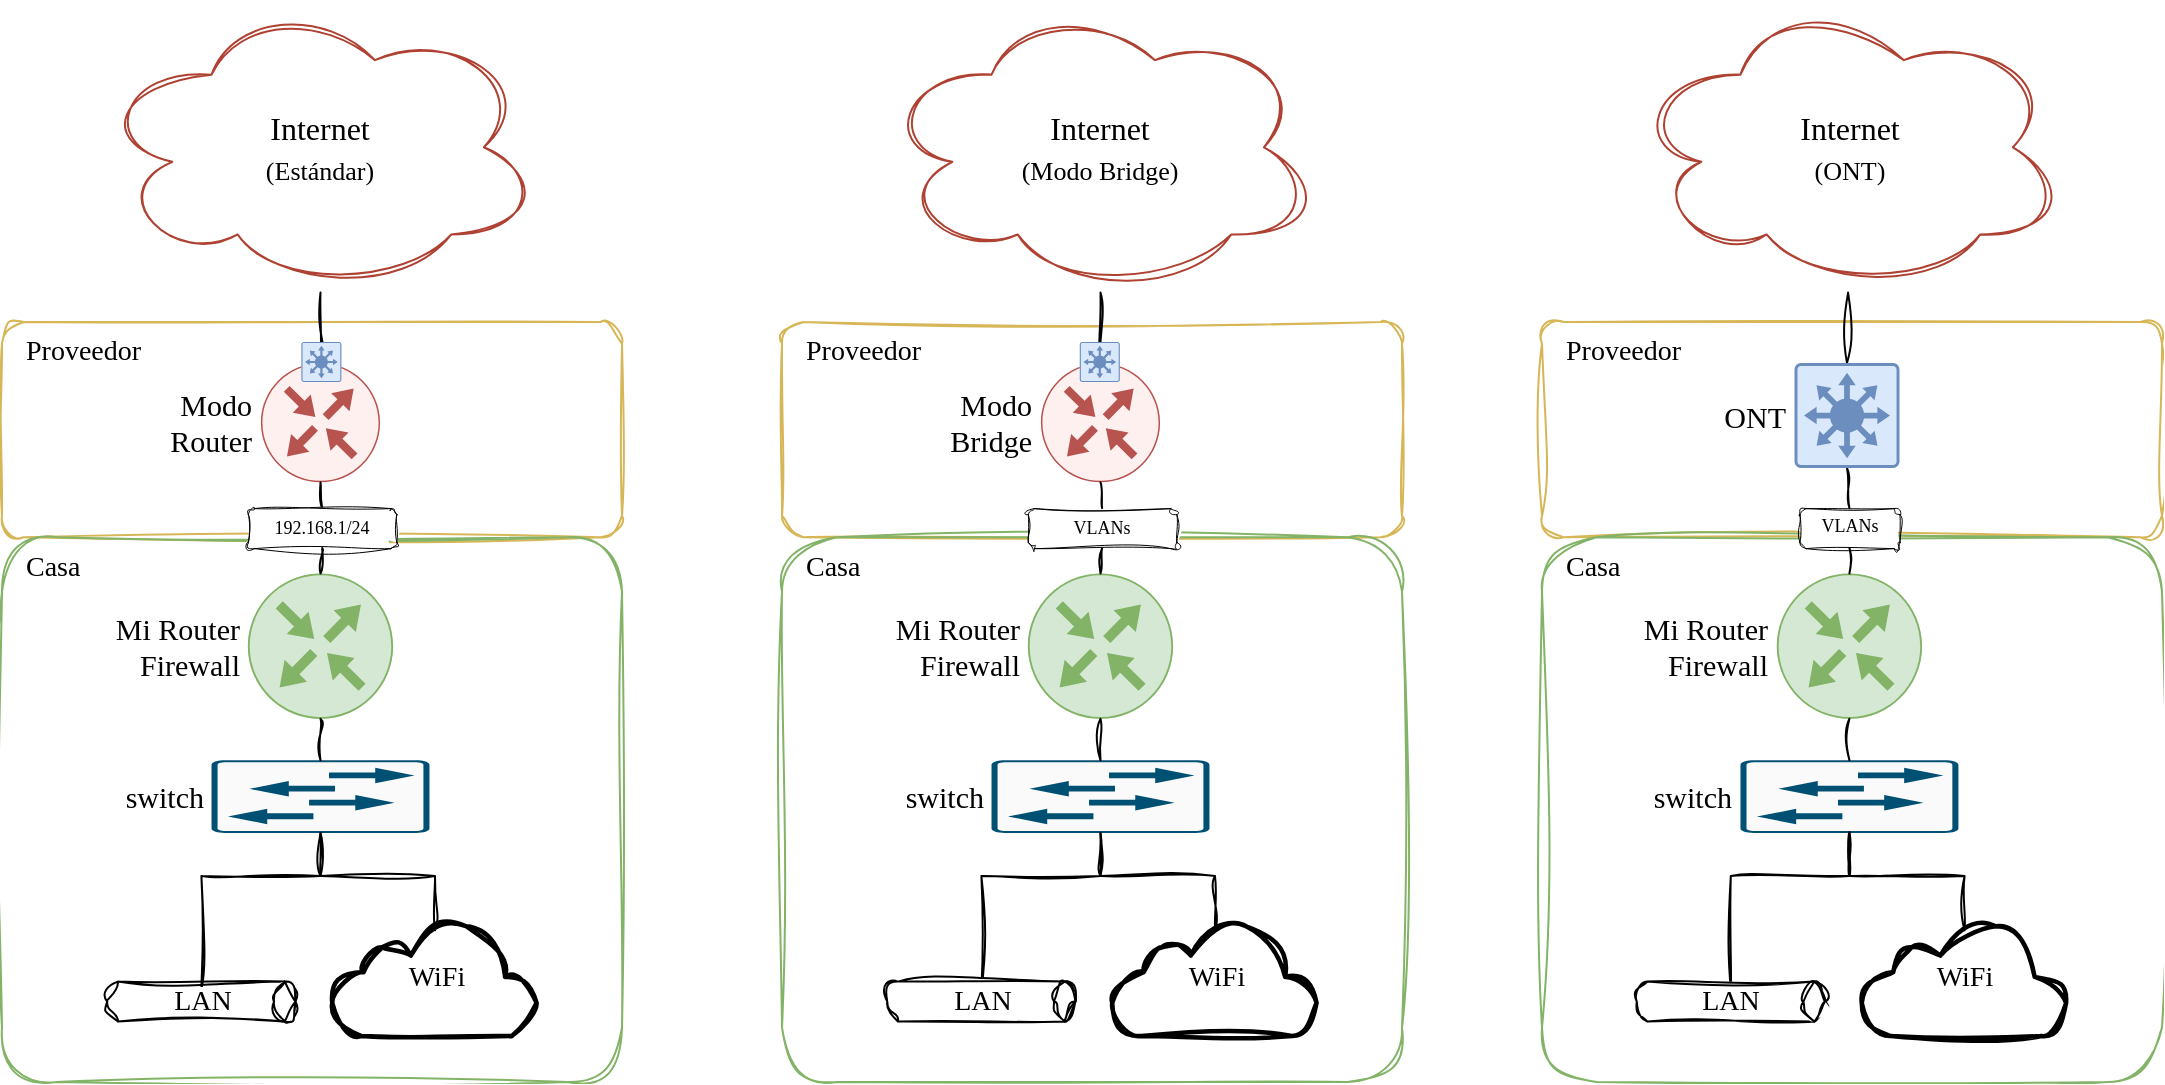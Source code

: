 <mxfile version="21.2.1" type="device">
  <diagram name="Page-1" id="sTeGwQV9_m6BofXgbJ5z">
    <mxGraphModel dx="236" dy="187" grid="1" gridSize="10" guides="1" tooltips="1" connect="1" arrows="1" fold="1" page="1" pageScale="1" pageWidth="1169" pageHeight="1654" math="0" shadow="0">
      <root>
        <mxCell id="0" />
        <mxCell id="1" parent="0" />
        <mxCell id="AoqqqO6MroJ7AJcKUCXX-13" value="&lt;font data-font-src=&quot;https://fonts.googleapis.com/css?family=Rock+Salt&quot; style=&quot;font-size: 14px;&quot;&gt;Proveedor&lt;/font&gt;" style="rounded=1;whiteSpace=wrap;html=1;align=left;spacingLeft=12;spacingTop=2;spacing=0;fontSize=14;fillColor=none;strokeColor=#d6b656;gradientColor=none;verticalAlign=top;arcSize=10;fontFamily=Verdana;strokeWidth=1;sketch=1;curveFitting=1;jiggle=2;shadow=0;glass=0;fillStyle=auto;" parent="1" vertex="1">
          <mxGeometry x="40" y="250" width="310" height="107.59" as="geometry" />
        </mxCell>
        <mxCell id="AoqqqO6MroJ7AJcKUCXX-15" value="Casa" style="rounded=1;whiteSpace=wrap;html=1;align=left;spacingLeft=12;spacingTop=2;spacing=0;fontSize=14;fillColor=none;strokeColor=#82b366;gradientColor=none;verticalAlign=top;arcSize=10;strokeWidth=1;sketch=1;curveFitting=1;jiggle=2;fontFamily=Verdana;shadow=0;glass=0;fillStyle=auto;" parent="1" vertex="1">
          <mxGeometry x="40" y="357.59" width="310" height="272.41" as="geometry" />
        </mxCell>
        <mxCell id="AoqqqO6MroJ7AJcKUCXX-1" value="Internet&lt;br&gt;&lt;font style=&quot;font-size: 13px;&quot;&gt;(Estándar)&lt;/font&gt;" style="ellipse;shape=cloud;whiteSpace=wrap;html=1;fillColor=none;strokeColor=#ae4132;fontSize=16;sketch=1;curveFitting=1;jiggle=2;fontFamily=Verdana;" parent="1" vertex="1">
          <mxGeometry x="90.285" y="90" width="217.928" height="145.285" as="geometry" />
        </mxCell>
        <mxCell id="AoqqqO6MroJ7AJcKUCXX-10" value="" style="rounded=0;orthogonalLoop=1;jettySize=auto;html=1;startArrow=none;startFill=0;startSize=3;endSize=3;endArrow=none;endFill=0;sketch=1;curveFitting=1;jiggle=2;fontFamily=Verdana;" parent="1" source="AoqqqO6MroJ7AJcKUCXX-3" target="AoqqqO6MroJ7AJcKUCXX-1" edge="1">
          <mxGeometry relative="1" as="geometry" />
        </mxCell>
        <mxCell id="AoqqqO6MroJ7AJcKUCXX-3" value="&lt;font style=&quot;font-size: 15px;&quot;&gt;Modo &lt;br&gt;Router&lt;/font&gt;" style="points=[[0.5,0,0],[1,0.5,0],[0.5,1,0],[0,0.5,0],[0.145,0.145,0],[0.856,0.145,0],[0.855,0.856,0],[0.145,0.855,0]];verticalLabelPosition=middle;html=1;verticalAlign=middle;aspect=fixed;align=right;pointerEvents=1;shape=mxgraph.cisco19.rect;prIcon=router;fillColor=#fff0f0;strokeColor=#b85450;fontSize=15;labelPosition=left;spacing=5;sketchStyle=rough;fillStyle=auto;movable=1;resizable=1;rotatable=1;deletable=1;editable=1;locked=0;connectable=1;comic=0;fontFamily=Verdana;" parent="1" vertex="1">
          <mxGeometry x="169.46" y="270.54" width="59.58" height="59.58" as="geometry" />
        </mxCell>
        <mxCell id="AoqqqO6MroJ7AJcKUCXX-11" value="Mi Router&lt;br&gt;Firewall" style="points=[[0.5,0,0],[1,0.5,0],[0.5,1,0],[0,0.5,0],[0.145,0.145,0],[0.856,0.145,0],[0.855,0.856,0],[0.145,0.855,0]];verticalLabelPosition=middle;html=1;verticalAlign=middle;aspect=fixed;align=right;pointerEvents=1;shape=mxgraph.cisco19.rect;prIcon=router;fillColor=#d5e8d4;strokeColor=#82b366;fontSize=15;fontFamily=Verdana;spacing=5;labelPosition=left;" parent="1" vertex="1">
          <mxGeometry x="162.928" y="375.752" width="72.642" height="72.642" as="geometry" />
        </mxCell>
        <mxCell id="AoqqqO6MroJ7AJcKUCXX-16" value="&lt;font style=&quot;font-size: 15px;&quot;&gt;switch&lt;/font&gt;" style="points=[[0.015,0.015,0],[0.985,0.015,0],[0.985,0.985,0],[0.015,0.985,0],[0.25,0,0],[0.5,0,0],[0.75,0,0],[1,0.25,0],[1,0.5,0],[1,0.75,0],[0.75,1,0],[0.5,1,0],[0.25,1,0],[0,0.75,0],[0,0.5,0],[0,0.25,0]];verticalLabelPosition=middle;html=1;verticalAlign=middle;align=right;pointerEvents=1;shape=mxgraph.cisco19.rect;prIcon=l2_switch;fillColor=#FAFAFA;strokeColor=#005073;horizontal=1;fontFamily=Verdana;labelPosition=left;fontSize=15;spacing=5;" parent="1" vertex="1">
          <mxGeometry x="144.767" y="469.147" width="108.964" height="36.321" as="geometry" />
        </mxCell>
        <mxCell id="AoqqqO6MroJ7AJcKUCXX-17" value="" style="rounded=0;orthogonalLoop=1;jettySize=auto;html=1;entryX=0.5;entryY=0;entryDx=0;entryDy=0;entryPerimeter=0;startArrow=none;startFill=0;exitX=0.5;exitY=1;exitDx=0;exitDy=0;exitPerimeter=0;endSize=3;startSize=3;endArrow=none;endFill=0;sketch=1;curveFitting=1;jiggle=2;fontFamily=Verdana;" parent="1" source="AoqqqO6MroJ7AJcKUCXX-11" target="AoqqqO6MroJ7AJcKUCXX-16" edge="1">
          <mxGeometry relative="1" as="geometry">
            <mxPoint x="217.41" y="348.511" as="sourcePoint" />
            <mxPoint x="217.41" y="412.073" as="targetPoint" />
          </mxGeometry>
        </mxCell>
        <mxCell id="AoqqqO6MroJ7AJcKUCXX-26" style="edgeStyle=orthogonalEdgeStyle;rounded=0;orthogonalLoop=1;jettySize=auto;html=1;entryX=0.5;entryY=1;entryDx=0;entryDy=0;entryPerimeter=0;exitX=0.5;exitY=0;exitDx=0;exitDy=0;exitPerimeter=0;endArrow=none;endFill=0;sketch=1;curveFitting=1;jiggle=2;fontFamily=Verdana;" parent="1" source="AoqqqO6MroJ7AJcKUCXX-25" target="AoqqqO6MroJ7AJcKUCXX-16" edge="1">
          <mxGeometry relative="1" as="geometry">
            <Array as="points">
              <mxPoint x="140" y="527" />
              <mxPoint x="199" y="527" />
            </Array>
          </mxGeometry>
        </mxCell>
        <mxCell id="AoqqqO6MroJ7AJcKUCXX-25" value="&lt;font color=&quot;#000000&quot; style=&quot;font-size: 14px;&quot;&gt;LAN&lt;/font&gt;" style="html=1;outlineConnect=0;gradientDirection=north;strokeWidth=1;shape=mxgraph.networks.bus;gradientColor=none;gradientDirection=north;perimeter=backbonePerimeter;backboneSize=20;points=[[0.5,0,0,0,0]];fontSize=14;sketch=1;curveFitting=1;jiggle=2;fontFamily=Verdana;" parent="1" vertex="1">
          <mxGeometry x="90" y="584.04" width="99.36" height="11.49" as="geometry" />
        </mxCell>
        <mxCell id="AoqqqO6MroJ7AJcKUCXX-27" value="&lt;font color=&quot;#000000&quot; style=&quot;font-size: 14px;&quot;&gt;WiFi&lt;/font&gt;" style="html=1;outlineConnect=0;gradientDirection=north;strokeWidth=1;shape=mxgraph.networks.cloud;fontSize=14;sketch=1;curveFitting=1;jiggle=2;fontFamily=Verdana;" parent="1" vertex="1">
          <mxGeometry x="204.804" y="549.574" width="103.405" height="57.447" as="geometry" />
        </mxCell>
        <mxCell id="AoqqqO6MroJ7AJcKUCXX-28" style="edgeStyle=orthogonalEdgeStyle;rounded=0;orthogonalLoop=1;jettySize=auto;html=1;entryX=0.5;entryY=1;entryDx=0;entryDy=0;entryPerimeter=0;exitX=0.5;exitY=0.08;exitDx=0;exitDy=0;exitPerimeter=0;endArrow=none;endFill=0;sketch=1;curveFitting=1;jiggle=2;fontFamily=Verdana;" parent="1" source="AoqqqO6MroJ7AJcKUCXX-27" target="AoqqqO6MroJ7AJcKUCXX-16" edge="1">
          <mxGeometry relative="1" as="geometry">
            <mxPoint x="77.128" y="595.532" as="sourcePoint" />
            <mxPoint x="210.406" y="517.404" as="targetPoint" />
            <Array as="points">
              <mxPoint x="257" y="527" />
              <mxPoint x="199" y="527" />
            </Array>
          </mxGeometry>
        </mxCell>
        <mxCell id="AoqqqO6MroJ7AJcKUCXX-29" value="&lt;font style=&quot;font-size: 14px;&quot;&gt;Proveedor&lt;/font&gt;" style="rounded=1;whiteSpace=wrap;html=1;align=left;spacingLeft=12;spacingTop=2;spacing=0;fontSize=14;fillColor=none;strokeColor=#d6b656;verticalAlign=top;arcSize=10;fontFamily=Verdana;strokeWidth=1;sketch=1;curveFitting=1;jiggle=2;shadow=0;glass=0;fillStyle=auto;" parent="1" vertex="1">
          <mxGeometry x="810" y="250" width="310" height="107.59" as="geometry" />
        </mxCell>
        <mxCell id="AoqqqO6MroJ7AJcKUCXX-30" value="Casa" style="rounded=1;whiteSpace=wrap;html=1;align=left;spacingLeft=12;spacingTop=2;spacing=0;fontSize=14;fillColor=none;strokeColor=#82b366;verticalAlign=top;arcSize=10;strokeWidth=1;fontFamily=Verdana;sketch=1;curveFitting=1;jiggle=2;shadow=0;glass=0;fillStyle=auto;" parent="1" vertex="1">
          <mxGeometry x="810" y="357.59" width="310" height="272.41" as="geometry" />
        </mxCell>
        <mxCell id="AoqqqO6MroJ7AJcKUCXX-31" value="Internet&lt;br&gt;&lt;font style=&quot;font-size: 13px;&quot;&gt;(ONT)&lt;/font&gt;" style="ellipse;shape=cloud;whiteSpace=wrap;html=1;fillColor=none;strokeColor=#ae4132;fontSize=16;sketch=1;curveFitting=1;jiggle=2;fontFamily=Verdana;" parent="1" vertex="1">
          <mxGeometry x="854.757" y="90" width="217.928" height="145.285" as="geometry" />
        </mxCell>
        <mxCell id="AoqqqO6MroJ7AJcKUCXX-32" value="" style="rounded=0;orthogonalLoop=1;jettySize=auto;html=1;startArrow=none;startFill=0;startSize=3;endSize=3;endArrow=none;endFill=0;exitX=0.5;exitY=0;exitDx=0;exitDy=0;exitPerimeter=0;sketch=1;curveFitting=1;jiggle=2;fontFamily=Verdana;" parent="1" source="AoqqqO6MroJ7AJcKUCXX-42" target="AoqqqO6MroJ7AJcKUCXX-31" edge="1">
          <mxGeometry relative="1" as="geometry">
            <mxPoint x="963.721" y="270.42" as="sourcePoint" />
          </mxGeometry>
        </mxCell>
        <mxCell id="AoqqqO6MroJ7AJcKUCXX-34" value="Mi Router&lt;br&gt;Firewall" style="points=[[0.5,0,0],[1,0.5,0],[0.5,1,0],[0,0.5,0],[0.145,0.145,0],[0.856,0.145,0],[0.855,0.856,0],[0.145,0.855,0]];verticalLabelPosition=middle;html=1;verticalAlign=middle;aspect=fixed;align=right;pointerEvents=1;shape=mxgraph.cisco19.rect;prIcon=router;fillColor=#d5e8d4;strokeColor=#82b366;fontSize=15;fontFamily=Verdana;spacing=5;labelPosition=left;" parent="1" vertex="1">
          <mxGeometry x="927.399" y="375.752" width="72.642" height="72.642" as="geometry" />
        </mxCell>
        <mxCell id="AoqqqO6MroJ7AJcKUCXX-35" value="" style="rounded=0;orthogonalLoop=1;jettySize=auto;html=1;entryX=0.5;entryY=0;entryDx=0;entryDy=0;startArrow=none;startFill=0;startSize=3;endSize=3;endArrow=none;endFill=0;exitX=0.5;exitY=1;exitDx=0;exitDy=0;exitPerimeter=0;sketch=1;curveFitting=1;jiggle=2;fontFamily=Verdana;" parent="1" source="AoqqqO6MroJ7AJcKUCXX-42" target="zQq72EcLpgGWPdyKzjPa-2" edge="1">
          <mxGeometry relative="1" as="geometry">
            <mxPoint x="963.721" y="343.062" as="sourcePoint" />
            <mxPoint x="963.73" y="357.591" as="targetPoint" />
          </mxGeometry>
        </mxCell>
        <mxCell id="AoqqqO6MroJ7AJcKUCXX-36" value="&lt;font style=&quot;font-size: 15px;&quot;&gt;switch&lt;/font&gt;" style="points=[[0.015,0.015,0],[0.985,0.015,0],[0.985,0.985,0],[0.015,0.985,0],[0.25,0,0],[0.5,0,0],[0.75,0,0],[1,0.25,0],[1,0.5,0],[1,0.75,0],[0.75,1,0],[0.5,1,0],[0.25,1,0],[0,0.75,0],[0,0.5,0],[0,0.25,0]];verticalLabelPosition=middle;html=1;verticalAlign=middle;align=right;pointerEvents=1;shape=mxgraph.cisco19.rect;prIcon=l2_switch;fillColor=#FAFAFA;strokeColor=#005073;horizontal=1;fontFamily=Verdana;labelPosition=left;fontSize=15;spacing=5;" parent="1" vertex="1">
          <mxGeometry x="909.239" y="469.147" width="108.964" height="36.321" as="geometry" />
        </mxCell>
        <mxCell id="AoqqqO6MroJ7AJcKUCXX-37" value="" style="rounded=0;orthogonalLoop=1;jettySize=auto;html=1;entryX=0.5;entryY=0;entryDx=0;entryDy=0;entryPerimeter=0;startArrow=none;startFill=0;exitX=0.5;exitY=1;exitDx=0;exitDy=0;exitPerimeter=0;endSize=3;startSize=3;endArrow=none;endFill=0;sketch=1;curveFitting=1;jiggle=2;fontFamily=Verdana;" parent="1" source="AoqqqO6MroJ7AJcKUCXX-34" target="AoqqqO6MroJ7AJcKUCXX-36" edge="1">
          <mxGeometry relative="1" as="geometry">
            <mxPoint x="981.881" y="348.511" as="sourcePoint" />
            <mxPoint x="981.881" y="412.073" as="targetPoint" />
          </mxGeometry>
        </mxCell>
        <mxCell id="AoqqqO6MroJ7AJcKUCXX-42" value="&lt;span style=&quot;font-weight: normal;&quot;&gt;ONT&lt;/span&gt;" style="points=[[0.015,0.015,0],[0.985,0.015,0],[0.985,0.985,0],[0.015,0.985,0],[0.25,0,0],[0.5,0,0],[0.75,0,0],[1,0.25,0],[1,0.5,0],[1,0.75,0],[0.75,1,0],[0.5,1,0],[0.25,1,0],[0,0.75,0],[0,0.5,0],[0,0.25,0]];verticalLabelPosition=middle;html=1;verticalAlign=middle;aspect=fixed;align=right;pointerEvents=1;shape=mxgraph.cisco19.rect;prIcon=l3_switch;fillColor=#dae8fc;strokeColor=#6c8ebf;labelPosition=left;spacing=5;fontFamily=Verdana;fontStyle=1;fontSize=15;shadow=0;" parent="1" vertex="1">
          <mxGeometry x="936.28" y="270.54" width="52.44" height="52.44" as="geometry" />
        </mxCell>
        <mxCell id="zQq72EcLpgGWPdyKzjPa-2" value="&lt;div style=&quot;border-color: var(--border-color); font-size: 9px; line-height: 0%;&quot;&gt;&lt;font style=&quot;font-size: 9px;&quot; data-font-src=&quot;https://fonts.googleapis.com/css?family=Shadows+Into+Light&quot;&gt;&lt;span style=&quot;border-color: var(--border-color); background-color: rgb(255, 255, 255);&quot;&gt;VLANs &lt;/span&gt;&lt;/font&gt;&lt;/div&gt;&lt;div style=&quot;border-color: var(--border-color); font-size: 9px; line-height: 0%;&quot;&gt;&lt;br&gt;&lt;/div&gt;" style="rounded=1;whiteSpace=wrap;html=1;fontSize=10;sketch=1;curveFitting=1;jiggle=2;strokeWidth=0.5;shadow=0;fillStyle=auto;fillColor=#FFFFFF;fontFamily=Verdana;" parent="1" vertex="1">
          <mxGeometry x="938.72" y="343.06" width="50" height="20" as="geometry" />
        </mxCell>
        <mxCell id="zQq72EcLpgGWPdyKzjPa-5" value="" style="rounded=0;orthogonalLoop=1;jettySize=auto;html=1;entryX=0.5;entryY=0;entryDx=0;entryDy=0;entryPerimeter=0;startArrow=none;startFill=0;startSize=3;endSize=3;endArrow=none;endFill=0;exitX=0.5;exitY=1;exitDx=0;exitDy=0;sketch=1;curveFitting=1;jiggle=2;fontFamily=Verdana;" parent="1" source="zQq72EcLpgGWPdyKzjPa-2" target="AoqqqO6MroJ7AJcKUCXX-34" edge="1">
          <mxGeometry relative="1" as="geometry">
            <mxPoint x="974" y="341" as="sourcePoint" />
            <mxPoint x="974" y="386" as="targetPoint" />
          </mxGeometry>
        </mxCell>
        <mxCell id="zQq72EcLpgGWPdyKzjPa-6" value="" style="rounded=0;orthogonalLoop=1;jettySize=auto;html=1;entryX=0.5;entryY=0;entryDx=0;entryDy=0;startArrow=none;startFill=0;startSize=3;endSize=3;endArrow=none;endFill=0;exitX=0.5;exitY=1;exitDx=0;exitDy=0;exitPerimeter=0;sketch=1;curveFitting=1;jiggle=2;fontFamily=Verdana;" parent="1" source="AoqqqO6MroJ7AJcKUCXX-3" target="zQq72EcLpgGWPdyKzjPa-7" edge="1">
          <mxGeometry relative="1" as="geometry">
            <mxPoint x="213.5" y="330.12" as="sourcePoint" />
            <mxPoint x="199.26" y="356.711" as="targetPoint" />
          </mxGeometry>
        </mxCell>
        <mxCell id="zQq72EcLpgGWPdyKzjPa-7" value="&lt;div style=&quot;border-color: var(--border-color); font-size: 9px; line-height: 84%;&quot;&gt;&lt;font&gt;192.168.1/24&lt;/font&gt;&lt;/div&gt;" style="rounded=1;whiteSpace=wrap;html=1;fontSize=10;sketch=1;curveFitting=1;jiggle=2;strokeWidth=0.5;shadow=0;fillStyle=auto;fillColor=#FFFFFF;fontFamily=Verdana;" parent="1" vertex="1">
          <mxGeometry x="162.93" y="343.06" width="74.25" height="20" as="geometry" />
        </mxCell>
        <mxCell id="zQq72EcLpgGWPdyKzjPa-8" value="" style="rounded=0;orthogonalLoop=1;jettySize=auto;html=1;entryX=0.5;entryY=0;entryDx=0;entryDy=0;entryPerimeter=0;startArrow=none;startFill=0;startSize=3;endSize=3;endArrow=none;endFill=0;exitX=0.5;exitY=1;exitDx=0;exitDy=0;sketch=1;curveFitting=1;jiggle=2;fontFamily=Verdana;" parent="1" source="zQq72EcLpgGWPdyKzjPa-7" target="AoqqqO6MroJ7AJcKUCXX-11" edge="1">
          <mxGeometry relative="1" as="geometry">
            <mxPoint x="209.53" y="340.12" as="sourcePoint" />
            <mxPoint x="213.499" y="375.752" as="targetPoint" />
          </mxGeometry>
        </mxCell>
        <mxCell id="zQq72EcLpgGWPdyKzjPa-9" style="edgeStyle=orthogonalEdgeStyle;rounded=0;orthogonalLoop=1;jettySize=auto;html=1;entryX=0.5;entryY=1;entryDx=0;entryDy=0;entryPerimeter=0;exitX=0.5;exitY=0;exitDx=0;exitDy=0;exitPerimeter=0;endArrow=none;endFill=0;sketch=1;curveFitting=1;jiggle=2;fontFamily=Verdana;" parent="1" source="zQq72EcLpgGWPdyKzjPa-10" target="AoqqqO6MroJ7AJcKUCXX-36" edge="1">
          <mxGeometry relative="1" as="geometry">
            <Array as="points">
              <mxPoint x="904" y="527" />
              <mxPoint x="964" y="527" />
            </Array>
            <mxPoint x="963.76" y="505" as="targetPoint" />
          </mxGeometry>
        </mxCell>
        <mxCell id="zQq72EcLpgGWPdyKzjPa-10" value="&lt;font color=&quot;#000000&quot; style=&quot;font-size: 14px;&quot;&gt;LAN&lt;/font&gt;" style="html=1;outlineConnect=0;gradientDirection=north;strokeWidth=1;shape=mxgraph.networks.bus;gradientColor=none;gradientDirection=north;perimeter=backbonePerimeter;backboneSize=20;points=[[0.5,0,0,0,0]];fontSize=14;sketch=1;curveFitting=1;jiggle=2;fontFamily=Verdana;" parent="1" vertex="1">
          <mxGeometry x="854.76" y="584.04" width="99.36" height="11.49" as="geometry" />
        </mxCell>
        <mxCell id="zQq72EcLpgGWPdyKzjPa-11" value="&lt;font color=&quot;#000000&quot; style=&quot;font-size: 14px;&quot;&gt;WiFi&lt;/font&gt;" style="html=1;outlineConnect=0;gradientDirection=north;strokeWidth=1;shape=mxgraph.networks.cloud;fontSize=14;sketch=1;curveFitting=1;jiggle=2;fontFamily=Verdana;" parent="1" vertex="1">
          <mxGeometry x="969.564" y="549.574" width="103.405" height="57.447" as="geometry" />
        </mxCell>
        <mxCell id="zQq72EcLpgGWPdyKzjPa-12" style="edgeStyle=orthogonalEdgeStyle;rounded=0;orthogonalLoop=1;jettySize=auto;html=1;entryX=0.5;entryY=1;entryDx=0;entryDy=0;entryPerimeter=0;exitX=0.5;exitY=0.08;exitDx=0;exitDy=0;exitPerimeter=0;endArrow=none;endFill=0;sketch=1;curveFitting=1;jiggle=2;fontFamily=Verdana;" parent="1" source="zQq72EcLpgGWPdyKzjPa-11" edge="1">
          <mxGeometry relative="1" as="geometry">
            <mxPoint x="841.888" y="595.532" as="sourcePoint" />
            <mxPoint x="963.76" y="505" as="targetPoint" />
            <Array as="points">
              <mxPoint x="1021.76" y="527" />
              <mxPoint x="963.76" y="527" />
            </Array>
          </mxGeometry>
        </mxCell>
        <mxCell id="zQq72EcLpgGWPdyKzjPa-13" value="&lt;font data-font-src=&quot;https://fonts.googleapis.com/css?family=Rock+Salt&quot; style=&quot;font-size: 14px;&quot;&gt;Proveedor&lt;/font&gt;" style="rounded=1;whiteSpace=wrap;html=1;align=left;spacingLeft=12;spacingTop=2;spacing=0;fontSize=14;fillColor=none;strokeColor=#d6b656;gradientColor=none;verticalAlign=top;arcSize=10;fontFamily=Verdana;strokeWidth=1;sketch=1;curveFitting=1;jiggle=2;shadow=0;glass=0;fillStyle=auto;" parent="1" vertex="1">
          <mxGeometry x="430" y="250" width="310" height="107.59" as="geometry" />
        </mxCell>
        <mxCell id="zQq72EcLpgGWPdyKzjPa-14" value="Casa" style="rounded=1;whiteSpace=wrap;html=1;align=left;spacingLeft=12;spacingTop=2;spacing=0;fontSize=14;fillColor=none;strokeColor=#82b366;gradientColor=none;verticalAlign=top;arcSize=10;strokeWidth=1;sketch=1;curveFitting=1;jiggle=2;fontFamily=Verdana;shadow=0;glass=0;fillStyle=auto;" parent="1" vertex="1">
          <mxGeometry x="430" y="357.59" width="310" height="272.41" as="geometry" />
        </mxCell>
        <mxCell id="zQq72EcLpgGWPdyKzjPa-15" value="Internet&lt;br&gt;&lt;font style=&quot;font-size: 13px;&quot;&gt;(Modo Bridge)&lt;/font&gt;" style="ellipse;shape=cloud;whiteSpace=wrap;html=1;fillColor=none;strokeColor=#ae4132;fontSize=16;sketch=1;curveFitting=1;jiggle=2;fontFamily=Verdana;" parent="1" vertex="1">
          <mxGeometry x="480.285" y="90" width="217.928" height="145.285" as="geometry" />
        </mxCell>
        <mxCell id="zQq72EcLpgGWPdyKzjPa-16" value="" style="rounded=0;orthogonalLoop=1;jettySize=auto;html=1;startArrow=none;startFill=0;startSize=3;endSize=3;endArrow=none;endFill=0;sketch=1;curveFitting=1;jiggle=2;fontFamily=Verdana;" parent="1" source="zQq72EcLpgGWPdyKzjPa-17" target="zQq72EcLpgGWPdyKzjPa-15" edge="1">
          <mxGeometry relative="1" as="geometry" />
        </mxCell>
        <mxCell id="zQq72EcLpgGWPdyKzjPa-17" value="&lt;font style=&quot;font-size: 15px;&quot;&gt;Modo&lt;br&gt;Bridge&lt;br&gt;&lt;/font&gt;" style="points=[[0.5,0,0],[1,0.5,0],[0.5,1,0],[0,0.5,0],[0.145,0.145,0],[0.856,0.145,0],[0.855,0.856,0],[0.145,0.855,0]];verticalLabelPosition=middle;html=1;verticalAlign=middle;aspect=fixed;align=right;pointerEvents=1;shape=mxgraph.cisco19.rect;prIcon=router;fillColor=#fff0f0;strokeColor=#b85450;fontSize=15;labelPosition=left;spacing=5;sketchStyle=rough;fillStyle=auto;movable=1;resizable=1;rotatable=1;deletable=1;editable=1;locked=0;connectable=1;comic=0;fontFamily=Verdana;" parent="1" vertex="1">
          <mxGeometry x="559.46" y="270.54" width="59.58" height="59.58" as="geometry" />
        </mxCell>
        <mxCell id="zQq72EcLpgGWPdyKzjPa-18" value="Mi Router&lt;br style=&quot;font-size: 15px;&quot;&gt;Firewall" style="points=[[0.5,0,0],[1,0.5,0],[0.5,1,0],[0,0.5,0],[0.145,0.145,0],[0.856,0.145,0],[0.855,0.856,0],[0.145,0.855,0]];verticalLabelPosition=middle;html=1;verticalAlign=middle;aspect=fixed;align=right;pointerEvents=1;shape=mxgraph.cisco19.rect;prIcon=router;fillColor=#d5e8d4;strokeColor=#82b366;fontSize=15;fontFamily=Verdana;spacing=5;labelPosition=left;" parent="1" vertex="1">
          <mxGeometry x="552.928" y="375.752" width="72.642" height="72.642" as="geometry" />
        </mxCell>
        <mxCell id="zQq72EcLpgGWPdyKzjPa-19" value="&lt;font style=&quot;font-size: 15px;&quot;&gt;switch&lt;/font&gt;" style="points=[[0.015,0.015,0],[0.985,0.015,0],[0.985,0.985,0],[0.015,0.985,0],[0.25,0,0],[0.5,0,0],[0.75,0,0],[1,0.25,0],[1,0.5,0],[1,0.75,0],[0.75,1,0],[0.5,1,0],[0.25,1,0],[0,0.75,0],[0,0.5,0],[0,0.25,0]];verticalLabelPosition=middle;html=1;verticalAlign=middle;align=right;pointerEvents=1;shape=mxgraph.cisco19.rect;prIcon=l2_switch;fillColor=#FAFAFA;strokeColor=#005073;horizontal=1;fontFamily=Verdana;labelPosition=left;fontSize=15;spacing=5;" parent="1" vertex="1">
          <mxGeometry x="534.767" y="469.147" width="108.964" height="36.321" as="geometry" />
        </mxCell>
        <mxCell id="zQq72EcLpgGWPdyKzjPa-20" value="" style="rounded=0;orthogonalLoop=1;jettySize=auto;html=1;entryX=0.5;entryY=0;entryDx=0;entryDy=0;entryPerimeter=0;startArrow=none;startFill=0;exitX=0.5;exitY=1;exitDx=0;exitDy=0;exitPerimeter=0;endSize=3;startSize=3;endArrow=none;endFill=0;sketch=1;curveFitting=1;jiggle=2;fontFamily=Verdana;" parent="1" source="zQq72EcLpgGWPdyKzjPa-18" target="zQq72EcLpgGWPdyKzjPa-19" edge="1">
          <mxGeometry relative="1" as="geometry">
            <mxPoint x="607.41" y="348.511" as="sourcePoint" />
            <mxPoint x="607.41" y="412.073" as="targetPoint" />
          </mxGeometry>
        </mxCell>
        <mxCell id="zQq72EcLpgGWPdyKzjPa-21" style="edgeStyle=orthogonalEdgeStyle;rounded=0;orthogonalLoop=1;jettySize=auto;html=1;entryX=0.5;entryY=1;entryDx=0;entryDy=0;entryPerimeter=0;exitX=0.5;exitY=0;exitDx=0;exitDy=0;exitPerimeter=0;endArrow=none;endFill=0;sketch=1;curveFitting=1;jiggle=2;fontFamily=Verdana;" parent="1" source="zQq72EcLpgGWPdyKzjPa-22" target="zQq72EcLpgGWPdyKzjPa-19" edge="1">
          <mxGeometry relative="1" as="geometry">
            <Array as="points">
              <mxPoint x="530" y="527" />
              <mxPoint x="589" y="527" />
            </Array>
          </mxGeometry>
        </mxCell>
        <mxCell id="zQq72EcLpgGWPdyKzjPa-22" value="&lt;font color=&quot;#000000&quot; style=&quot;font-size: 14px;&quot;&gt;LAN&lt;/font&gt;" style="html=1;outlineConnect=0;gradientDirection=north;strokeWidth=1;shape=mxgraph.networks.bus;gradientColor=none;gradientDirection=north;perimeter=backbonePerimeter;backboneSize=20;points=[[0.5,0,0,0,0]];fontSize=14;sketch=1;curveFitting=1;jiggle=2;fontFamily=Verdana;" parent="1" vertex="1">
          <mxGeometry x="480" y="584.04" width="99.36" height="11.49" as="geometry" />
        </mxCell>
        <mxCell id="zQq72EcLpgGWPdyKzjPa-23" value="&lt;font color=&quot;#000000&quot; style=&quot;font-size: 14px;&quot;&gt;WiFi&lt;/font&gt;" style="html=1;outlineConnect=0;gradientDirection=north;strokeWidth=1;shape=mxgraph.networks.cloud;fontSize=14;sketch=1;curveFitting=1;jiggle=2;fontFamily=Verdana;" parent="1" vertex="1">
          <mxGeometry x="594.804" y="549.574" width="103.405" height="57.447" as="geometry" />
        </mxCell>
        <mxCell id="zQq72EcLpgGWPdyKzjPa-24" style="edgeStyle=orthogonalEdgeStyle;rounded=0;orthogonalLoop=1;jettySize=auto;html=1;entryX=0.5;entryY=1;entryDx=0;entryDy=0;entryPerimeter=0;exitX=0.5;exitY=0.08;exitDx=0;exitDy=0;exitPerimeter=0;endArrow=none;endFill=0;sketch=1;curveFitting=1;jiggle=2;fontFamily=Verdana;" parent="1" source="zQq72EcLpgGWPdyKzjPa-23" target="zQq72EcLpgGWPdyKzjPa-19" edge="1">
          <mxGeometry relative="1" as="geometry">
            <mxPoint x="467.128" y="595.532" as="sourcePoint" />
            <mxPoint x="600.406" y="517.404" as="targetPoint" />
            <Array as="points">
              <mxPoint x="647" y="527" />
              <mxPoint x="589" y="527" />
            </Array>
          </mxGeometry>
        </mxCell>
        <mxCell id="zQq72EcLpgGWPdyKzjPa-25" value="" style="rounded=0;orthogonalLoop=1;jettySize=auto;html=1;entryX=0.5;entryY=0;entryDx=0;entryDy=0;startArrow=none;startFill=0;startSize=3;endSize=3;endArrow=none;endFill=0;exitX=0.5;exitY=1;exitDx=0;exitDy=0;exitPerimeter=0;sketch=1;curveFitting=1;jiggle=2;fontFamily=Verdana;" parent="1" source="zQq72EcLpgGWPdyKzjPa-17" target="zQq72EcLpgGWPdyKzjPa-26" edge="1">
          <mxGeometry relative="1" as="geometry">
            <mxPoint x="603.5" y="330.12" as="sourcePoint" />
            <mxPoint x="589.26" y="356.711" as="targetPoint" />
          </mxGeometry>
        </mxCell>
        <mxCell id="zQq72EcLpgGWPdyKzjPa-26" value="&lt;div style=&quot;border-color: var(--border-color); font-size: 9px; line-height: 84%;&quot;&gt;&lt;font&gt;VLANs&lt;/font&gt;&lt;/div&gt;" style="rounded=1;whiteSpace=wrap;html=1;fontSize=10;sketch=1;curveFitting=1;jiggle=2;strokeWidth=0.5;shadow=0;fillStyle=auto;fillColor=#FFFFFF;fontFamily=Verdana;" parent="1" vertex="1">
          <mxGeometry x="552.93" y="343.06" width="74.25" height="20" as="geometry" />
        </mxCell>
        <mxCell id="zQq72EcLpgGWPdyKzjPa-27" value="" style="rounded=0;orthogonalLoop=1;jettySize=auto;html=1;entryX=0.5;entryY=0;entryDx=0;entryDy=0;entryPerimeter=0;startArrow=none;startFill=0;startSize=3;endSize=3;endArrow=none;endFill=0;exitX=0.5;exitY=1;exitDx=0;exitDy=0;sketch=1;curveFitting=1;jiggle=2;fontFamily=Verdana;" parent="1" source="zQq72EcLpgGWPdyKzjPa-26" target="zQq72EcLpgGWPdyKzjPa-18" edge="1">
          <mxGeometry relative="1" as="geometry">
            <mxPoint x="599.53" y="340.12" as="sourcePoint" />
            <mxPoint x="603.499" y="375.752" as="targetPoint" />
          </mxGeometry>
        </mxCell>
        <mxCell id="zQq72EcLpgGWPdyKzjPa-33" value="" style="points=[[0.015,0.015,0],[0.985,0.015,0],[0.985,0.985,0],[0.015,0.985,0],[0.25,0,0],[0.5,0,0],[0.75,0,0],[1,0.25,0],[1,0.5,0],[1,0.75,0],[0.75,1,0],[0.5,1,0],[0.25,1,0],[0,0.75,0],[0,0.5,0],[0,0.25,0]];verticalLabelPosition=middle;html=1;verticalAlign=middle;aspect=fixed;align=right;pointerEvents=1;shape=mxgraph.cisco19.rect;prIcon=l3_switch;fillColor=#dae8fc;strokeColor=#6c8ebf;labelPosition=left;spacing=5;fontFamily=Verdana;fontStyle=1;fontSize=15;shadow=0;" parent="1" vertex="1">
          <mxGeometry x="578.89" y="260" width="20" height="20" as="geometry" />
        </mxCell>
        <mxCell id="zQq72EcLpgGWPdyKzjPa-34" value="" style="points=[[0.015,0.015,0],[0.985,0.015,0],[0.985,0.985,0],[0.015,0.985,0],[0.25,0,0],[0.5,0,0],[0.75,0,0],[1,0.25,0],[1,0.5,0],[1,0.75,0],[0.75,1,0],[0.5,1,0],[0.25,1,0],[0,0.75,0],[0,0.5,0],[0,0.25,0]];verticalLabelPosition=middle;html=1;verticalAlign=middle;aspect=fixed;align=right;pointerEvents=1;shape=mxgraph.cisco19.rect;prIcon=l3_switch;fillColor=#dae8fc;strokeColor=#6c8ebf;labelPosition=left;spacing=5;fontFamily=Verdana;fontStyle=1;fontSize=15;shadow=0;" parent="1" vertex="1">
          <mxGeometry x="189.7" y="260" width="20" height="20" as="geometry" />
        </mxCell>
      </root>
    </mxGraphModel>
  </diagram>
</mxfile>
